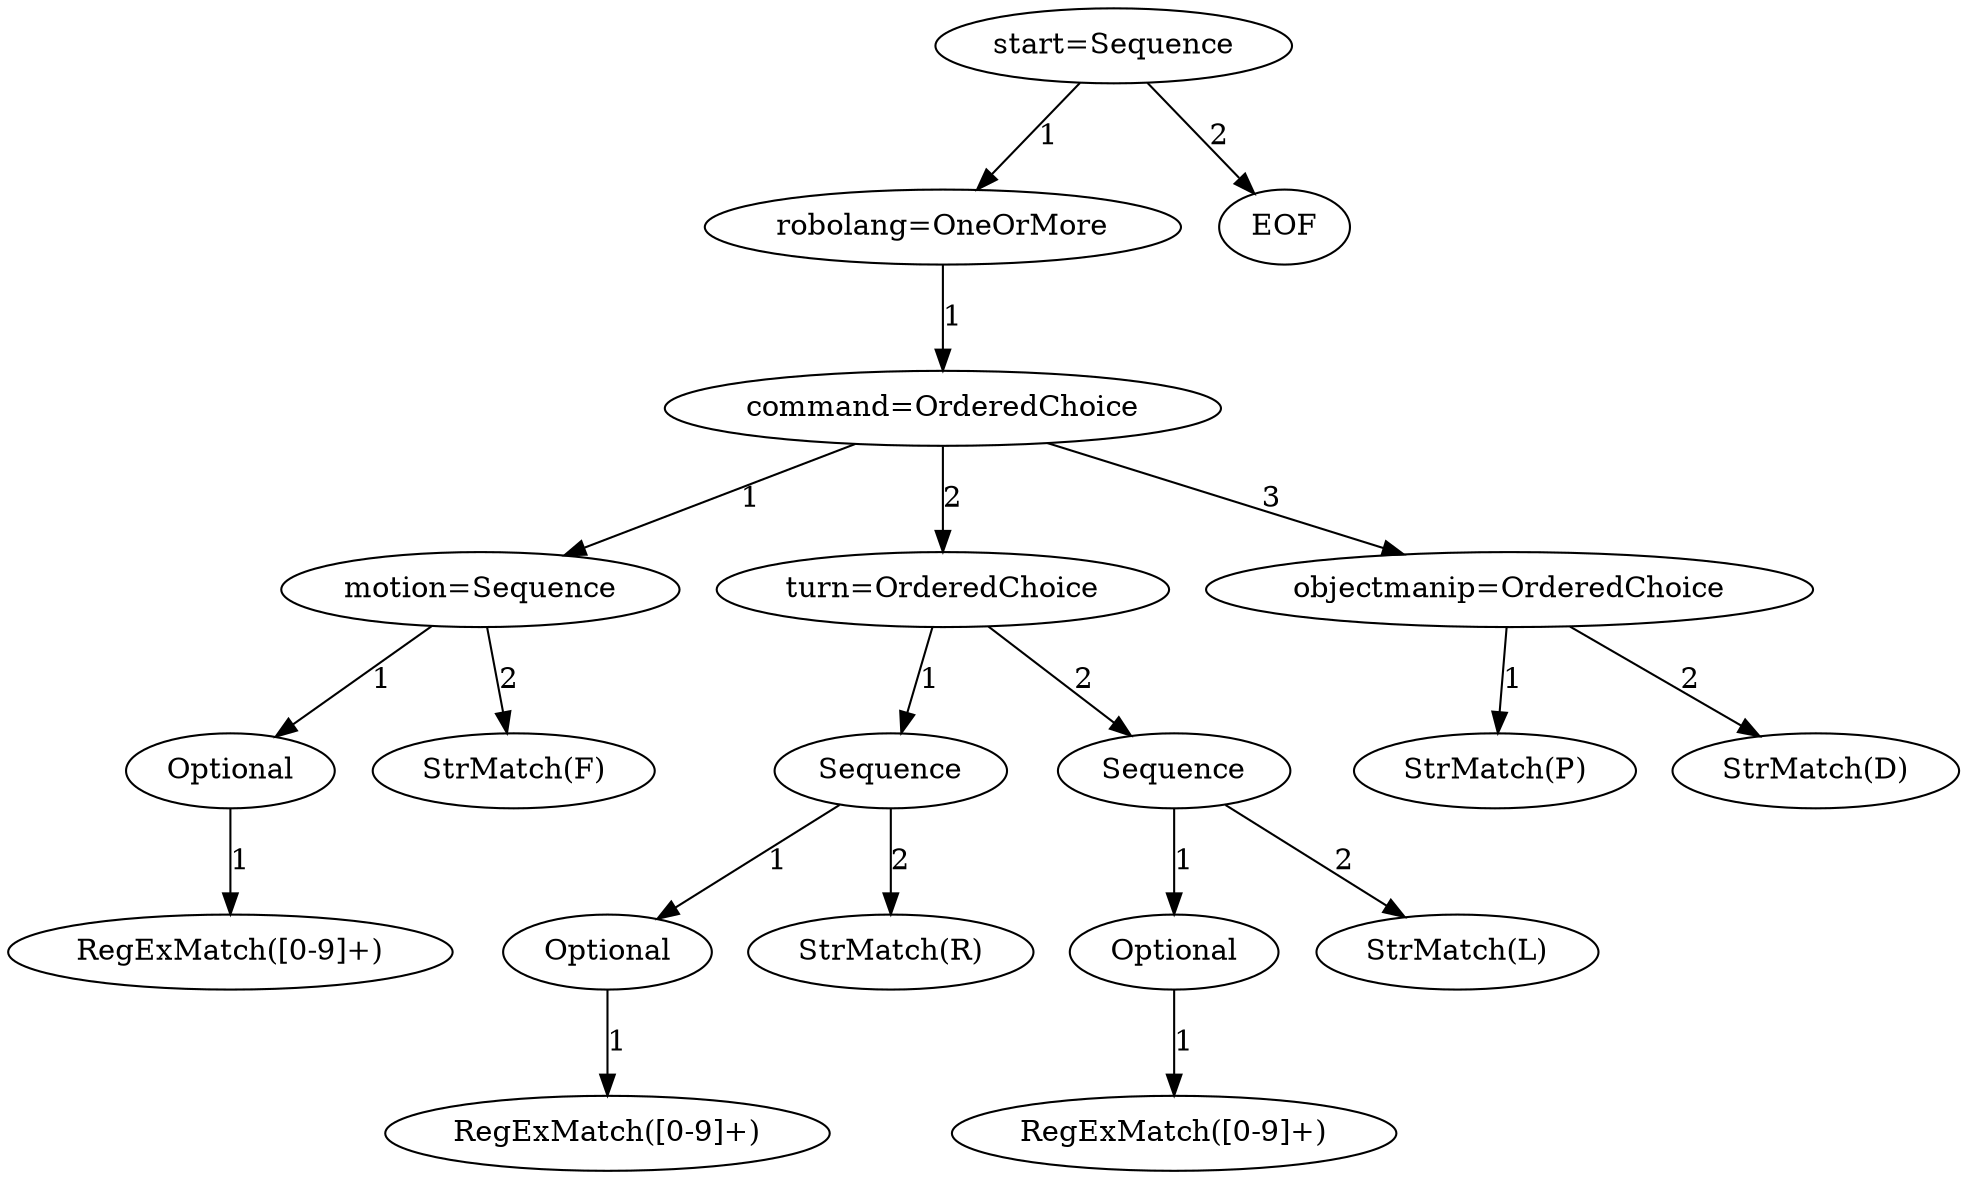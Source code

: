 digraph arpeggio_graph {
1569207760376 [label="start=Sequence"];
1569207760376->1569207760432 [label="1"]

1569207760432 [label="robolang=OneOrMore"];
1569207760432->1569207760656 [label="1"]

1569207760656 [label="command=OrderedChoice"];
1569207760656->1569207759256 [label="1"]

1569207759256 [label="motion=Sequence"];
1569207759256->1569207759928 [label="1"]

1569207759928 [label="Optional"];
1569207759928->1569207761216 [label="1"]

1569207761216 [label="RegExMatch([0-9]+)"];
1569207759256->1569207761272 [label="2"]

1569207761272 [label="StrMatch(F)"];
1569207760656->1569207760544 [label="2"]

1569207760544 [label="turn=OrderedChoice"];
1569207760544->1569207761160 [label="1"]

1569207761160 [label="Sequence"];
1569207761160->1569207760208 [label="1"]

1569207760208 [label="Optional"];
1569207760208->1569207761440 [label="1"]

1569207761440 [label="RegExMatch([0-9]+)"];
1569207761160->1569207761552 [label="2"]

1569207761552 [label="StrMatch(R)"];
1569207760544->1569207760824 [label="2"]

1569207760824 [label="Sequence"];
1569207760824->1569207761384 [label="1"]

1569207761384 [label="Optional"];
1569207761384->1569207761664 [label="1"]

1569207761664 [label="RegExMatch([0-9]+)"];
1569207760824->1569207761776 [label="2"]

1569207761776 [label="StrMatch(L)"];
1569207760656->1569207761608 [label="3"]

1569207761608 [label="objectmanip=OrderedChoice"];
1569207761608->1569207761944 [label="1"]

1569207761944 [label="StrMatch(P)"];
1569207761608->1569207762000 [label="2"]

1569207762000 [label="StrMatch(D)"];
1569207760376->1569207711672 [label="2"]

1569207711672 [label="EOF"];
}